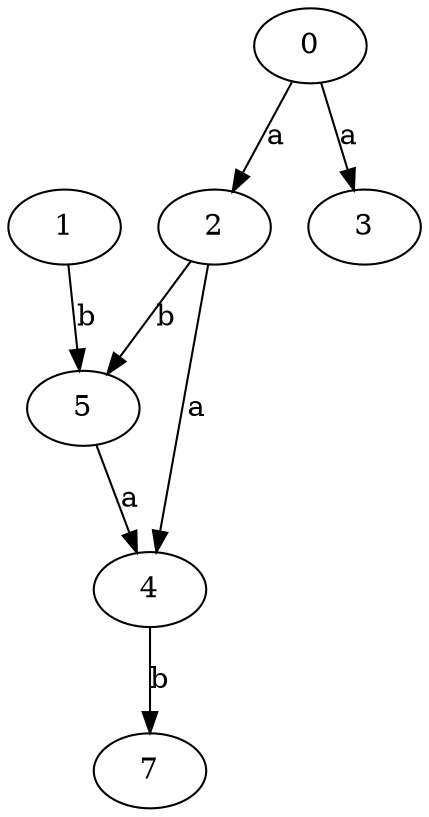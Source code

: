 strict digraph  {
2;
3;
0;
4;
5;
7;
1;
2 -> 4  [label=a];
2 -> 5  [label=b];
0 -> 2  [label=a];
0 -> 3  [label=a];
4 -> 7  [label=b];
5 -> 4  [label=a];
1 -> 5  [label=b];
}
